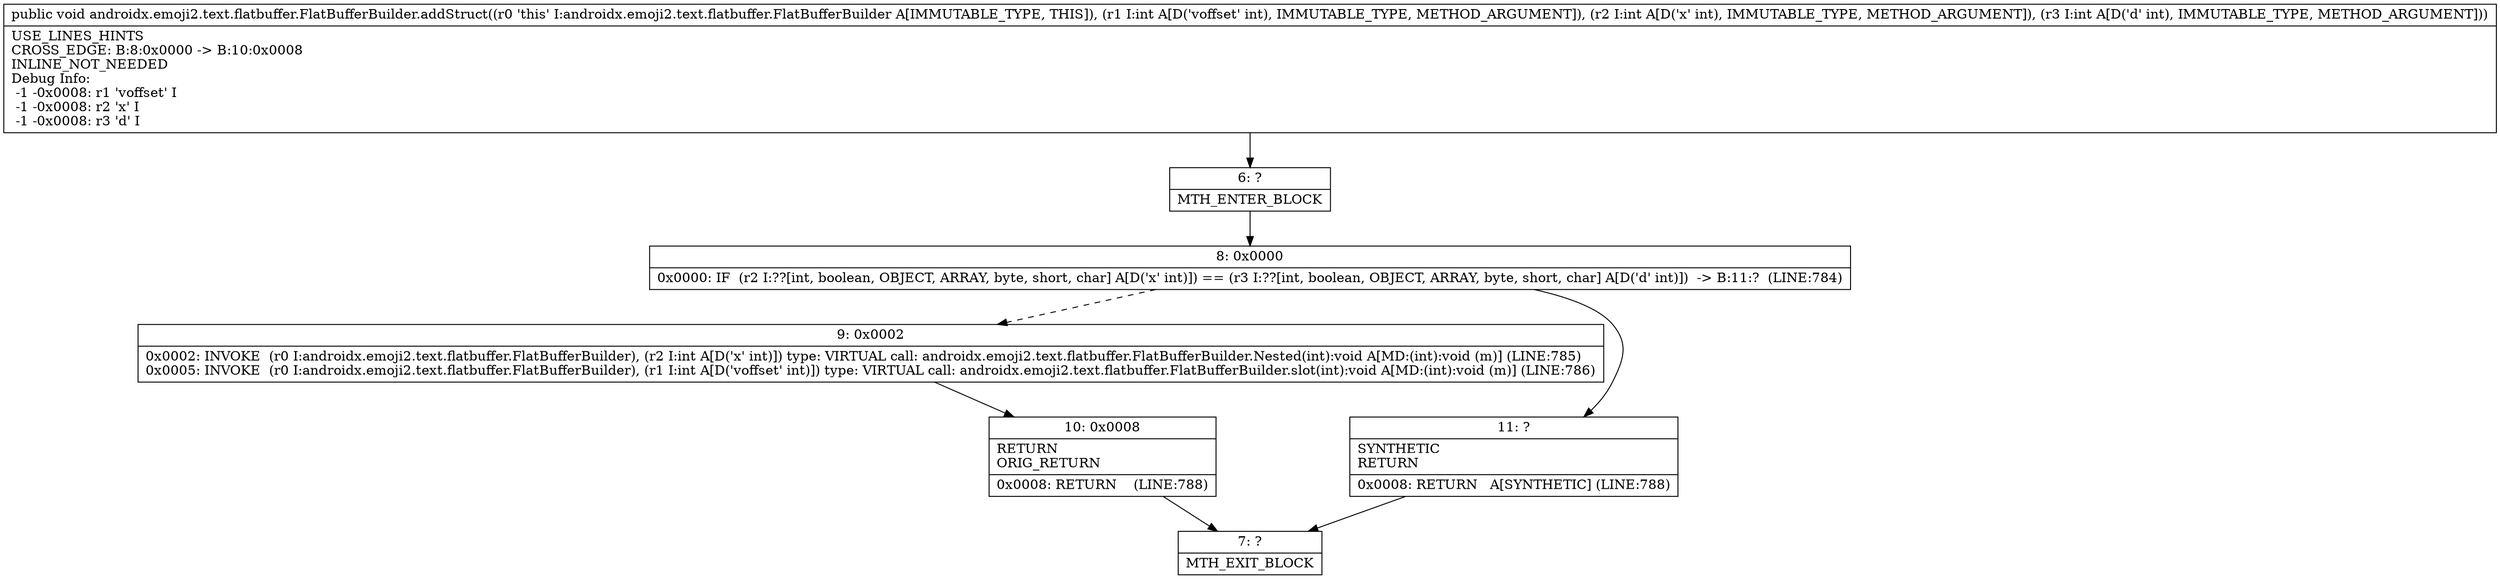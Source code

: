 digraph "CFG forandroidx.emoji2.text.flatbuffer.FlatBufferBuilder.addStruct(III)V" {
Node_6 [shape=record,label="{6\:\ ?|MTH_ENTER_BLOCK\l}"];
Node_8 [shape=record,label="{8\:\ 0x0000|0x0000: IF  (r2 I:??[int, boolean, OBJECT, ARRAY, byte, short, char] A[D('x' int)]) == (r3 I:??[int, boolean, OBJECT, ARRAY, byte, short, char] A[D('d' int)])  \-\> B:11:?  (LINE:784)\l}"];
Node_9 [shape=record,label="{9\:\ 0x0002|0x0002: INVOKE  (r0 I:androidx.emoji2.text.flatbuffer.FlatBufferBuilder), (r2 I:int A[D('x' int)]) type: VIRTUAL call: androidx.emoji2.text.flatbuffer.FlatBufferBuilder.Nested(int):void A[MD:(int):void (m)] (LINE:785)\l0x0005: INVOKE  (r0 I:androidx.emoji2.text.flatbuffer.FlatBufferBuilder), (r1 I:int A[D('voffset' int)]) type: VIRTUAL call: androidx.emoji2.text.flatbuffer.FlatBufferBuilder.slot(int):void A[MD:(int):void (m)] (LINE:786)\l}"];
Node_10 [shape=record,label="{10\:\ 0x0008|RETURN\lORIG_RETURN\l|0x0008: RETURN    (LINE:788)\l}"];
Node_7 [shape=record,label="{7\:\ ?|MTH_EXIT_BLOCK\l}"];
Node_11 [shape=record,label="{11\:\ ?|SYNTHETIC\lRETURN\l|0x0008: RETURN   A[SYNTHETIC] (LINE:788)\l}"];
MethodNode[shape=record,label="{public void androidx.emoji2.text.flatbuffer.FlatBufferBuilder.addStruct((r0 'this' I:androidx.emoji2.text.flatbuffer.FlatBufferBuilder A[IMMUTABLE_TYPE, THIS]), (r1 I:int A[D('voffset' int), IMMUTABLE_TYPE, METHOD_ARGUMENT]), (r2 I:int A[D('x' int), IMMUTABLE_TYPE, METHOD_ARGUMENT]), (r3 I:int A[D('d' int), IMMUTABLE_TYPE, METHOD_ARGUMENT]))  | USE_LINES_HINTS\lCROSS_EDGE: B:8:0x0000 \-\> B:10:0x0008\lINLINE_NOT_NEEDED\lDebug Info:\l  \-1 \-0x0008: r1 'voffset' I\l  \-1 \-0x0008: r2 'x' I\l  \-1 \-0x0008: r3 'd' I\l}"];
MethodNode -> Node_6;Node_6 -> Node_8;
Node_8 -> Node_9[style=dashed];
Node_8 -> Node_11;
Node_9 -> Node_10;
Node_10 -> Node_7;
Node_11 -> Node_7;
}

